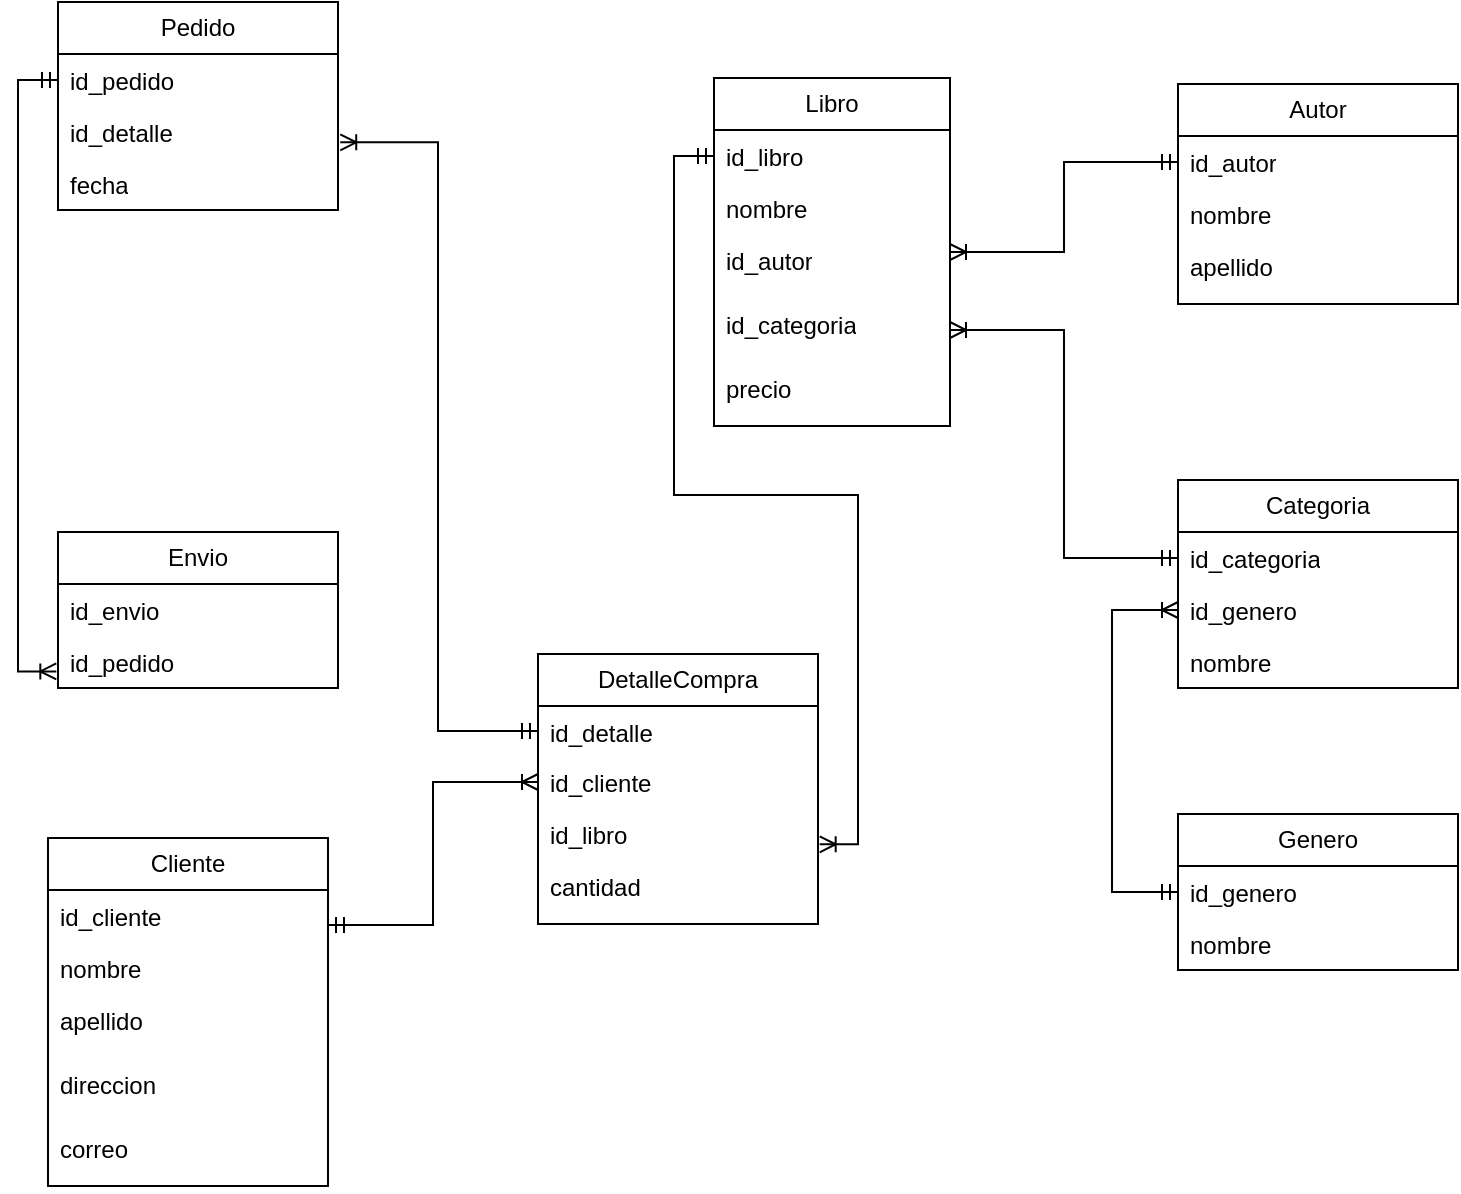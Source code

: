 <mxfile version="24.3.1" type="github">
  <diagram name="Page-1" id="NJj6v3TNy6NycYDOOsy1">
    <mxGraphModel dx="1067" dy="671" grid="0" gridSize="10" guides="1" tooltips="1" connect="1" arrows="1" fold="1" page="1" pageScale="1" pageWidth="850" pageHeight="1100" math="0" shadow="0">
      <root>
        <mxCell id="0" />
        <mxCell id="1" parent="0" />
        <mxCell id="eZbpMwk5PudAEd0YVaxT-1" value="Cliente" style="swimlane;fontStyle=0;childLayout=stackLayout;horizontal=1;startSize=26;fillColor=none;horizontalStack=0;resizeParent=1;resizeParentMax=0;resizeLast=0;collapsible=1;marginBottom=0;whiteSpace=wrap;html=1;" parent="1" vertex="1">
          <mxGeometry x="40" y="713" width="140" height="174" as="geometry" />
        </mxCell>
        <mxCell id="eZbpMwk5PudAEd0YVaxT-2" value="id_cliente" style="text;strokeColor=none;fillColor=none;align=left;verticalAlign=top;spacingLeft=4;spacingRight=4;overflow=hidden;rotatable=0;points=[[0,0.5],[1,0.5]];portConstraint=eastwest;whiteSpace=wrap;html=1;" parent="eZbpMwk5PudAEd0YVaxT-1" vertex="1">
          <mxGeometry y="26" width="140" height="26" as="geometry" />
        </mxCell>
        <mxCell id="eZbpMwk5PudAEd0YVaxT-3" value="nombre" style="text;strokeColor=none;fillColor=none;align=left;verticalAlign=top;spacingLeft=4;spacingRight=4;overflow=hidden;rotatable=0;points=[[0,0.5],[1,0.5]];portConstraint=eastwest;whiteSpace=wrap;html=1;" parent="eZbpMwk5PudAEd0YVaxT-1" vertex="1">
          <mxGeometry y="52" width="140" height="26" as="geometry" />
        </mxCell>
        <mxCell id="-5baJ4B15Eqb_kxvuub7-14" value="apellido" style="text;strokeColor=none;fillColor=none;align=left;verticalAlign=top;spacingLeft=4;spacingRight=4;overflow=hidden;rotatable=0;points=[[0,0.5],[1,0.5]];portConstraint=eastwest;whiteSpace=wrap;html=1;" vertex="1" parent="eZbpMwk5PudAEd0YVaxT-1">
          <mxGeometry y="78" width="140" height="32" as="geometry" />
        </mxCell>
        <mxCell id="-5baJ4B15Eqb_kxvuub7-41" value="direccion" style="text;strokeColor=none;fillColor=none;align=left;verticalAlign=top;spacingLeft=4;spacingRight=4;overflow=hidden;rotatable=0;points=[[0,0.5],[1,0.5]];portConstraint=eastwest;whiteSpace=wrap;html=1;" vertex="1" parent="eZbpMwk5PudAEd0YVaxT-1">
          <mxGeometry y="110" width="140" height="32" as="geometry" />
        </mxCell>
        <mxCell id="eZbpMwk5PudAEd0YVaxT-4" value="&lt;div&gt;correo&lt;/div&gt;" style="text;strokeColor=none;fillColor=none;align=left;verticalAlign=top;spacingLeft=4;spacingRight=4;overflow=hidden;rotatable=0;points=[[0,0.5],[1,0.5]];portConstraint=eastwest;whiteSpace=wrap;html=1;" parent="eZbpMwk5PudAEd0YVaxT-1" vertex="1">
          <mxGeometry y="142" width="140" height="32" as="geometry" />
        </mxCell>
        <mxCell id="-5baJ4B15Eqb_kxvuub7-17" style="edgeStyle=orthogonalEdgeStyle;rounded=0;orthogonalLoop=1;jettySize=auto;html=1;entryX=0;entryY=0.5;entryDx=0;entryDy=0;endArrow=ERmandOne;endFill=0;startArrow=ERoneToMany;startFill=0;" edge="1" parent="1" source="eZbpMwk5PudAEd0YVaxT-6" target="-5baJ4B15Eqb_kxvuub7-2">
          <mxGeometry relative="1" as="geometry" />
        </mxCell>
        <mxCell id="eZbpMwk5PudAEd0YVaxT-6" value="Libro" style="swimlane;fontStyle=0;childLayout=stackLayout;horizontal=1;startSize=26;fillColor=none;horizontalStack=0;resizeParent=1;resizeParentMax=0;resizeLast=0;collapsible=1;marginBottom=0;whiteSpace=wrap;html=1;" parent="1" vertex="1">
          <mxGeometry x="373" y="333" width="118" height="174" as="geometry" />
        </mxCell>
        <mxCell id="eZbpMwk5PudAEd0YVaxT-7" value="id_libro" style="text;strokeColor=none;fillColor=none;align=left;verticalAlign=top;spacingLeft=4;spacingRight=4;overflow=hidden;rotatable=0;points=[[0,0.5],[1,0.5]];portConstraint=eastwest;whiteSpace=wrap;html=1;" parent="eZbpMwk5PudAEd0YVaxT-6" vertex="1">
          <mxGeometry y="26" width="118" height="26" as="geometry" />
        </mxCell>
        <mxCell id="eZbpMwk5PudAEd0YVaxT-8" value="nombre" style="text;strokeColor=none;fillColor=none;align=left;verticalAlign=top;spacingLeft=4;spacingRight=4;overflow=hidden;rotatable=0;points=[[0,0.5],[1,0.5]];portConstraint=eastwest;whiteSpace=wrap;html=1;" parent="eZbpMwk5PudAEd0YVaxT-6" vertex="1">
          <mxGeometry y="52" width="118" height="26" as="geometry" />
        </mxCell>
        <mxCell id="eZbpMwk5PudAEd0YVaxT-9" value="id_autor" style="text;strokeColor=none;fillColor=none;align=left;verticalAlign=top;spacingLeft=4;spacingRight=4;overflow=hidden;rotatable=0;points=[[0,0.5],[1,0.5]];portConstraint=eastwest;whiteSpace=wrap;html=1;" parent="eZbpMwk5PudAEd0YVaxT-6" vertex="1">
          <mxGeometry y="78" width="118" height="32" as="geometry" />
        </mxCell>
        <mxCell id="eZbpMwk5PudAEd0YVaxT-10" value="id_categoria" style="text;strokeColor=none;fillColor=none;align=left;verticalAlign=top;spacingLeft=4;spacingRight=4;overflow=hidden;rotatable=0;points=[[0,0.5],[1,0.5]];portConstraint=eastwest;whiteSpace=wrap;html=1;" parent="eZbpMwk5PudAEd0YVaxT-6" vertex="1">
          <mxGeometry y="110" width="118" height="32" as="geometry" />
        </mxCell>
        <mxCell id="-5baJ4B15Eqb_kxvuub7-10" value="precio" style="text;strokeColor=none;fillColor=none;align=left;verticalAlign=top;spacingLeft=4;spacingRight=4;overflow=hidden;rotatable=0;points=[[0,0.5],[1,0.5]];portConstraint=eastwest;whiteSpace=wrap;html=1;" vertex="1" parent="eZbpMwk5PudAEd0YVaxT-6">
          <mxGeometry y="142" width="118" height="32" as="geometry" />
        </mxCell>
        <mxCell id="eZbpMwk5PudAEd0YVaxT-11" value="Pedido" style="swimlane;fontStyle=0;childLayout=stackLayout;horizontal=1;startSize=26;fillColor=none;horizontalStack=0;resizeParent=1;resizeParentMax=0;resizeLast=0;collapsible=1;marginBottom=0;whiteSpace=wrap;html=1;" parent="1" vertex="1">
          <mxGeometry x="45" y="295" width="140" height="104" as="geometry" />
        </mxCell>
        <mxCell id="eZbpMwk5PudAEd0YVaxT-12" value="id_pedido" style="text;strokeColor=none;fillColor=none;align=left;verticalAlign=top;spacingLeft=4;spacingRight=4;overflow=hidden;rotatable=0;points=[[0,0.5],[1,0.5]];portConstraint=eastwest;whiteSpace=wrap;html=1;" parent="eZbpMwk5PudAEd0YVaxT-11" vertex="1">
          <mxGeometry y="26" width="140" height="26" as="geometry" />
        </mxCell>
        <mxCell id="-5baJ4B15Eqb_kxvuub7-36" value="id_detalle" style="text;strokeColor=none;fillColor=none;align=left;verticalAlign=top;spacingLeft=4;spacingRight=4;overflow=hidden;rotatable=0;points=[[0,0.5],[1,0.5]];portConstraint=eastwest;whiteSpace=wrap;html=1;" vertex="1" parent="eZbpMwk5PudAEd0YVaxT-11">
          <mxGeometry y="52" width="140" height="26" as="geometry" />
        </mxCell>
        <mxCell id="eZbpMwk5PudAEd0YVaxT-13" value="fecha" style="text;strokeColor=none;fillColor=none;align=left;verticalAlign=top;spacingLeft=4;spacingRight=4;overflow=hidden;rotatable=0;points=[[0,0.5],[1,0.5]];portConstraint=eastwest;whiteSpace=wrap;html=1;" parent="eZbpMwk5PudAEd0YVaxT-11" vertex="1">
          <mxGeometry y="78" width="140" height="26" as="geometry" />
        </mxCell>
        <mxCell id="-5baJ4B15Eqb_kxvuub7-1" value="Autor" style="swimlane;fontStyle=0;childLayout=stackLayout;horizontal=1;startSize=26;fillColor=none;horizontalStack=0;resizeParent=1;resizeParentMax=0;resizeLast=0;collapsible=1;marginBottom=0;whiteSpace=wrap;html=1;" vertex="1" parent="1">
          <mxGeometry x="605" y="336" width="140" height="110" as="geometry" />
        </mxCell>
        <mxCell id="-5baJ4B15Eqb_kxvuub7-2" value="id_autor" style="text;strokeColor=none;fillColor=none;align=left;verticalAlign=top;spacingLeft=4;spacingRight=4;overflow=hidden;rotatable=0;points=[[0,0.5],[1,0.5]];portConstraint=eastwest;whiteSpace=wrap;html=1;" vertex="1" parent="-5baJ4B15Eqb_kxvuub7-1">
          <mxGeometry y="26" width="140" height="26" as="geometry" />
        </mxCell>
        <mxCell id="-5baJ4B15Eqb_kxvuub7-3" value="nombre" style="text;strokeColor=none;fillColor=none;align=left;verticalAlign=top;spacingLeft=4;spacingRight=4;overflow=hidden;rotatable=0;points=[[0,0.5],[1,0.5]];portConstraint=eastwest;whiteSpace=wrap;html=1;" vertex="1" parent="-5baJ4B15Eqb_kxvuub7-1">
          <mxGeometry y="52" width="140" height="26" as="geometry" />
        </mxCell>
        <mxCell id="-5baJ4B15Eqb_kxvuub7-4" value="apellido" style="text;strokeColor=none;fillColor=none;align=left;verticalAlign=top;spacingLeft=4;spacingRight=4;overflow=hidden;rotatable=0;points=[[0,0.5],[1,0.5]];portConstraint=eastwest;whiteSpace=wrap;html=1;" vertex="1" parent="-5baJ4B15Eqb_kxvuub7-1">
          <mxGeometry y="78" width="140" height="32" as="geometry" />
        </mxCell>
        <mxCell id="-5baJ4B15Eqb_kxvuub7-6" value="Categoria" style="swimlane;fontStyle=0;childLayout=stackLayout;horizontal=1;startSize=26;fillColor=none;horizontalStack=0;resizeParent=1;resizeParentMax=0;resizeLast=0;collapsible=1;marginBottom=0;whiteSpace=wrap;html=1;" vertex="1" parent="1">
          <mxGeometry x="605" y="534" width="140" height="104" as="geometry" />
        </mxCell>
        <mxCell id="-5baJ4B15Eqb_kxvuub7-7" value="id_categoria" style="text;strokeColor=none;fillColor=none;align=left;verticalAlign=top;spacingLeft=4;spacingRight=4;overflow=hidden;rotatable=0;points=[[0,0.5],[1,0.5]];portConstraint=eastwest;whiteSpace=wrap;html=1;" vertex="1" parent="-5baJ4B15Eqb_kxvuub7-6">
          <mxGeometry y="26" width="140" height="26" as="geometry" />
        </mxCell>
        <mxCell id="-5baJ4B15Eqb_kxvuub7-64" value="id_genero" style="text;strokeColor=none;fillColor=none;align=left;verticalAlign=top;spacingLeft=4;spacingRight=4;overflow=hidden;rotatable=0;points=[[0,0.5],[1,0.5]];portConstraint=eastwest;whiteSpace=wrap;html=1;" vertex="1" parent="-5baJ4B15Eqb_kxvuub7-6">
          <mxGeometry y="52" width="140" height="26" as="geometry" />
        </mxCell>
        <mxCell id="-5baJ4B15Eqb_kxvuub7-8" value="nombre" style="text;strokeColor=none;fillColor=none;align=left;verticalAlign=top;spacingLeft=4;spacingRight=4;overflow=hidden;rotatable=0;points=[[0,0.5],[1,0.5]];portConstraint=eastwest;whiteSpace=wrap;html=1;" vertex="1" parent="-5baJ4B15Eqb_kxvuub7-6">
          <mxGeometry y="78" width="140" height="26" as="geometry" />
        </mxCell>
        <mxCell id="-5baJ4B15Eqb_kxvuub7-16" style="edgeStyle=orthogonalEdgeStyle;rounded=0;orthogonalLoop=1;jettySize=auto;html=1;entryX=0;entryY=0.5;entryDx=0;entryDy=0;exitX=1;exitY=0.5;exitDx=0;exitDy=0;endArrow=ERmandOne;endFill=0;startArrow=ERoneToMany;startFill=0;" edge="1" parent="1" source="eZbpMwk5PudAEd0YVaxT-10" target="-5baJ4B15Eqb_kxvuub7-7">
          <mxGeometry relative="1" as="geometry">
            <mxPoint x="544" y="257.5" as="sourcePoint" />
            <mxPoint x="588" y="516.5" as="targetPoint" />
          </mxGeometry>
        </mxCell>
        <mxCell id="-5baJ4B15Eqb_kxvuub7-27" value="Envio" style="swimlane;fontStyle=0;childLayout=stackLayout;horizontal=1;startSize=26;fillColor=none;horizontalStack=0;resizeParent=1;resizeParentMax=0;resizeLast=0;collapsible=1;marginBottom=0;whiteSpace=wrap;html=1;" vertex="1" parent="1">
          <mxGeometry x="45" y="560" width="140" height="78" as="geometry" />
        </mxCell>
        <mxCell id="-5baJ4B15Eqb_kxvuub7-28" value="id_envio" style="text;strokeColor=none;fillColor=none;align=left;verticalAlign=top;spacingLeft=4;spacingRight=4;overflow=hidden;rotatable=0;points=[[0,0.5],[1,0.5]];portConstraint=eastwest;whiteSpace=wrap;html=1;" vertex="1" parent="-5baJ4B15Eqb_kxvuub7-27">
          <mxGeometry y="26" width="140" height="26" as="geometry" />
        </mxCell>
        <mxCell id="-5baJ4B15Eqb_kxvuub7-29" value="id_pedido" style="text;strokeColor=none;fillColor=none;align=left;verticalAlign=top;spacingLeft=4;spacingRight=4;overflow=hidden;rotatable=0;points=[[0,0.5],[1,0.5]];portConstraint=eastwest;whiteSpace=wrap;html=1;" vertex="1" parent="-5baJ4B15Eqb_kxvuub7-27">
          <mxGeometry y="52" width="140" height="26" as="geometry" />
        </mxCell>
        <mxCell id="-5baJ4B15Eqb_kxvuub7-42" value="&lt;div&gt;DetalleCompra&lt;br&gt;&lt;/div&gt;" style="swimlane;fontStyle=0;childLayout=stackLayout;horizontal=1;startSize=26;fillColor=none;horizontalStack=0;resizeParent=1;resizeParentMax=0;resizeLast=0;collapsible=1;marginBottom=0;whiteSpace=wrap;html=1;" vertex="1" parent="1">
          <mxGeometry x="285" y="621" width="140" height="135" as="geometry" />
        </mxCell>
        <mxCell id="-5baJ4B15Eqb_kxvuub7-55" value="id_detalle" style="text;strokeColor=none;fillColor=none;align=left;verticalAlign=top;spacingLeft=4;spacingRight=4;overflow=hidden;rotatable=0;points=[[0,0.5],[1,0.5]];portConstraint=eastwest;whiteSpace=wrap;html=1;" vertex="1" parent="-5baJ4B15Eqb_kxvuub7-42">
          <mxGeometry y="26" width="140" height="25" as="geometry" />
        </mxCell>
        <mxCell id="-5baJ4B15Eqb_kxvuub7-52" value="id_cliente" style="text;strokeColor=none;fillColor=none;align=left;verticalAlign=top;spacingLeft=4;spacingRight=4;overflow=hidden;rotatable=0;points=[[0,0.5],[1,0.5]];portConstraint=eastwest;whiteSpace=wrap;html=1;" vertex="1" parent="-5baJ4B15Eqb_kxvuub7-42">
          <mxGeometry y="51" width="140" height="26" as="geometry" />
        </mxCell>
        <mxCell id="-5baJ4B15Eqb_kxvuub7-50" value="id_libro" style="text;strokeColor=none;fillColor=none;align=left;verticalAlign=top;spacingLeft=4;spacingRight=4;overflow=hidden;rotatable=0;points=[[0,0.5],[1,0.5]];portConstraint=eastwest;whiteSpace=wrap;html=1;" vertex="1" parent="-5baJ4B15Eqb_kxvuub7-42">
          <mxGeometry y="77" width="140" height="26" as="geometry" />
        </mxCell>
        <mxCell id="-5baJ4B15Eqb_kxvuub7-45" value="cantidad" style="text;strokeColor=none;fillColor=none;align=left;verticalAlign=top;spacingLeft=4;spacingRight=4;overflow=hidden;rotatable=0;points=[[0,0.5],[1,0.5]];portConstraint=eastwest;whiteSpace=wrap;html=1;" vertex="1" parent="-5baJ4B15Eqb_kxvuub7-42">
          <mxGeometry y="103" width="140" height="32" as="geometry" />
        </mxCell>
        <mxCell id="-5baJ4B15Eqb_kxvuub7-56" style="edgeStyle=orthogonalEdgeStyle;rounded=0;orthogonalLoop=1;jettySize=auto;html=1;entryX=1.008;entryY=0.698;entryDx=0;entryDy=0;entryPerimeter=0;endArrow=ERoneToMany;endFill=0;startArrow=ERmandOne;startFill=0;" edge="1" parent="1" source="-5baJ4B15Eqb_kxvuub7-55" target="-5baJ4B15Eqb_kxvuub7-36">
          <mxGeometry relative="1" as="geometry" />
        </mxCell>
        <mxCell id="-5baJ4B15Eqb_kxvuub7-57" style="edgeStyle=orthogonalEdgeStyle;rounded=0;orthogonalLoop=1;jettySize=auto;html=1;entryX=1.006;entryY=0.698;entryDx=0;entryDy=0;entryPerimeter=0;endArrow=ERoneToMany;endFill=0;startArrow=ERmandOne;startFill=0;" edge="1" parent="1" source="eZbpMwk5PudAEd0YVaxT-7" target="-5baJ4B15Eqb_kxvuub7-50">
          <mxGeometry relative="1" as="geometry" />
        </mxCell>
        <mxCell id="-5baJ4B15Eqb_kxvuub7-58" style="edgeStyle=orthogonalEdgeStyle;rounded=0;orthogonalLoop=1;jettySize=auto;html=1;entryX=1;entryY=0.25;entryDx=0;entryDy=0;endArrow=ERmandOne;endFill=0;startArrow=ERoneToMany;startFill=0;" edge="1" parent="1" source="-5baJ4B15Eqb_kxvuub7-52" target="eZbpMwk5PudAEd0YVaxT-1">
          <mxGeometry relative="1" as="geometry" />
        </mxCell>
        <mxCell id="-5baJ4B15Eqb_kxvuub7-59" style="edgeStyle=orthogonalEdgeStyle;rounded=0;orthogonalLoop=1;jettySize=auto;html=1;entryX=-0.006;entryY=0.681;entryDx=0;entryDy=0;entryPerimeter=0;endArrow=ERoneToMany;endFill=0;startArrow=ERmandOne;startFill=0;" edge="1" parent="1" source="eZbpMwk5PudAEd0YVaxT-12" target="-5baJ4B15Eqb_kxvuub7-29">
          <mxGeometry relative="1" as="geometry" />
        </mxCell>
        <mxCell id="-5baJ4B15Eqb_kxvuub7-61" value="Genero" style="swimlane;fontStyle=0;childLayout=stackLayout;horizontal=1;startSize=26;fillColor=none;horizontalStack=0;resizeParent=1;resizeParentMax=0;resizeLast=0;collapsible=1;marginBottom=0;whiteSpace=wrap;html=1;" vertex="1" parent="1">
          <mxGeometry x="605" y="701" width="140" height="78" as="geometry" />
        </mxCell>
        <mxCell id="-5baJ4B15Eqb_kxvuub7-62" value="id_genero" style="text;strokeColor=none;fillColor=none;align=left;verticalAlign=top;spacingLeft=4;spacingRight=4;overflow=hidden;rotatable=0;points=[[0,0.5],[1,0.5]];portConstraint=eastwest;whiteSpace=wrap;html=1;" vertex="1" parent="-5baJ4B15Eqb_kxvuub7-61">
          <mxGeometry y="26" width="140" height="26" as="geometry" />
        </mxCell>
        <mxCell id="-5baJ4B15Eqb_kxvuub7-63" value="nombre" style="text;strokeColor=none;fillColor=none;align=left;verticalAlign=top;spacingLeft=4;spacingRight=4;overflow=hidden;rotatable=0;points=[[0,0.5],[1,0.5]];portConstraint=eastwest;whiteSpace=wrap;html=1;" vertex="1" parent="-5baJ4B15Eqb_kxvuub7-61">
          <mxGeometry y="52" width="140" height="26" as="geometry" />
        </mxCell>
        <mxCell id="-5baJ4B15Eqb_kxvuub7-66" style="edgeStyle=orthogonalEdgeStyle;rounded=0;orthogonalLoop=1;jettySize=auto;html=1;entryX=0;entryY=0.5;entryDx=0;entryDy=0;endArrow=ERmandOne;endFill=0;startArrow=ERoneToMany;startFill=0;" edge="1" parent="1" source="-5baJ4B15Eqb_kxvuub7-64" target="-5baJ4B15Eqb_kxvuub7-62">
          <mxGeometry relative="1" as="geometry">
            <Array as="points">
              <mxPoint x="572" y="599" />
              <mxPoint x="572" y="740" />
            </Array>
          </mxGeometry>
        </mxCell>
      </root>
    </mxGraphModel>
  </diagram>
</mxfile>
